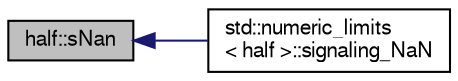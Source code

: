 digraph "half::sNan"
{
  bgcolor="transparent";
  edge [fontname="FreeSans",fontsize="10",labelfontname="FreeSans",labelfontsize="10"];
  node [fontname="FreeSans",fontsize="10",shape=record];
  rankdir="LR";
  Node1 [label="half::sNan",height=0.2,width=0.4,color="black", fillcolor="grey75", style="filled" fontcolor="black"];
  Node1 -> Node2 [dir="back",color="midnightblue",fontsize="10",style="solid",fontname="FreeSans"];
  Node2 [label="std::numeric_limits\l\< half \>::signaling_NaN",height=0.2,width=0.4,color="black",URL="$d9/d11/classstd_1_1numeric__limits_3_01half_01_4.html#a6b7eb7097384f2b76003cf8c7136e064"];
}

